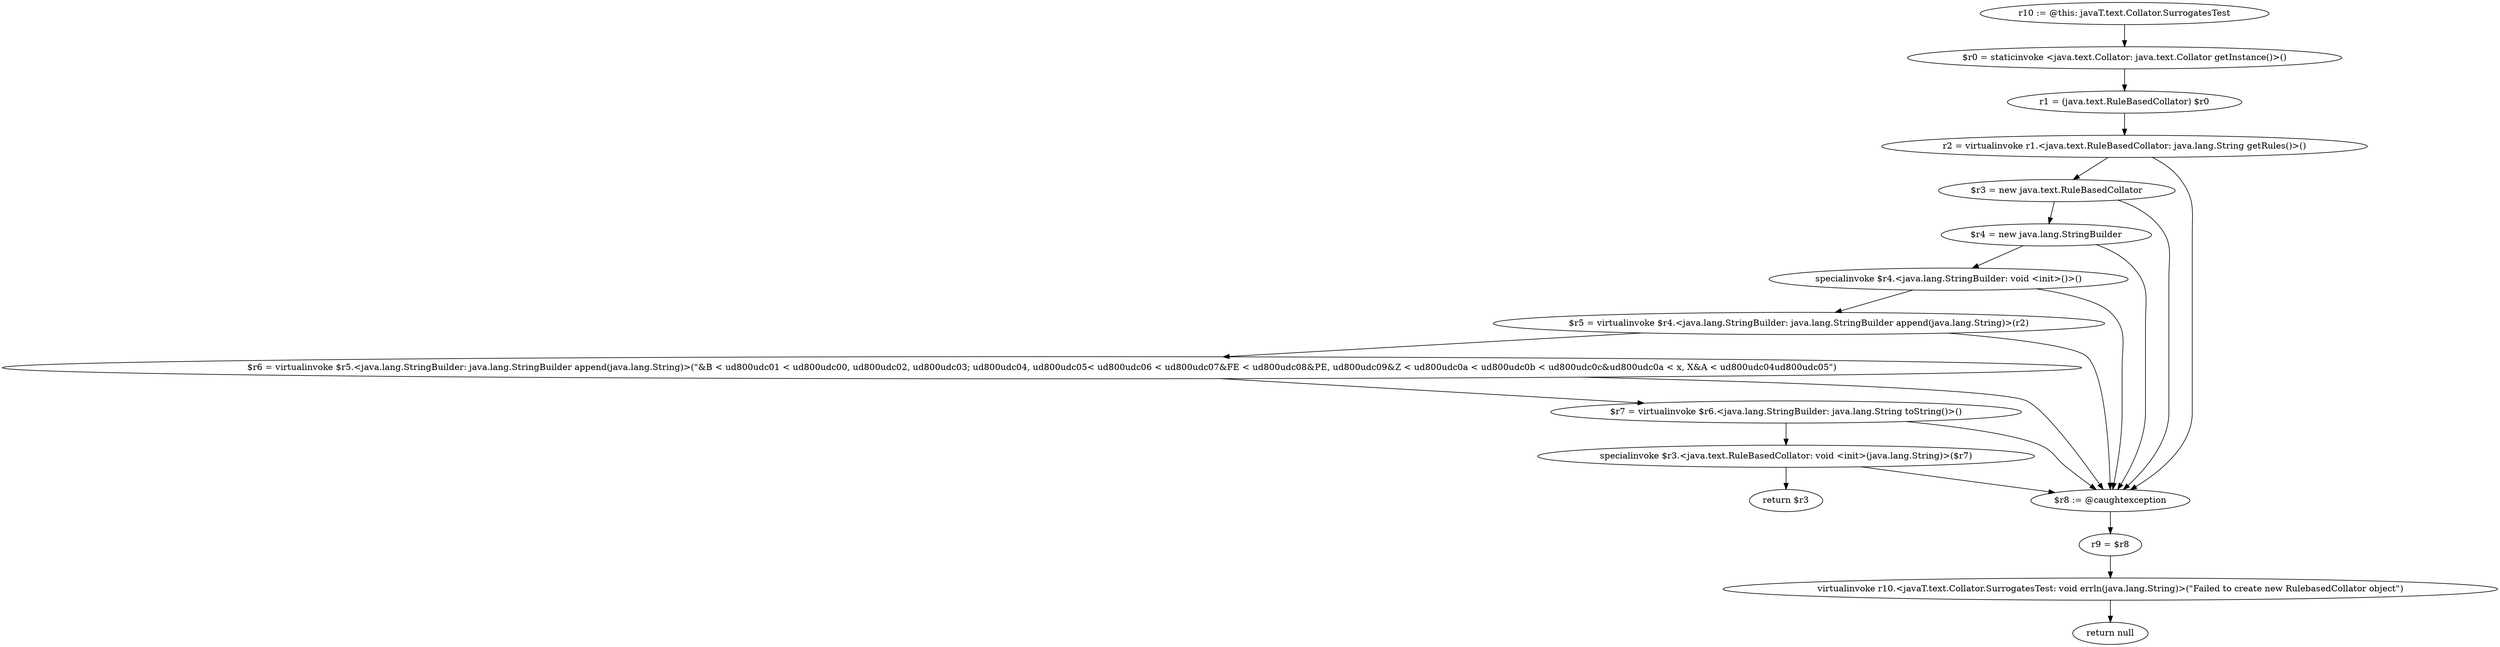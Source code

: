 digraph "unitGraph" {
    "r10 := @this: javaT.text.Collator.SurrogatesTest"
    "$r0 = staticinvoke <java.text.Collator: java.text.Collator getInstance()>()"
    "r1 = (java.text.RuleBasedCollator) $r0"
    "r2 = virtualinvoke r1.<java.text.RuleBasedCollator: java.lang.String getRules()>()"
    "$r3 = new java.text.RuleBasedCollator"
    "$r4 = new java.lang.StringBuilder"
    "specialinvoke $r4.<java.lang.StringBuilder: void <init>()>()"
    "$r5 = virtualinvoke $r4.<java.lang.StringBuilder: java.lang.StringBuilder append(java.lang.String)>(r2)"
    "$r6 = virtualinvoke $r5.<java.lang.StringBuilder: java.lang.StringBuilder append(java.lang.String)>(\"&B < \ud800\udc01 < \ud800\udc00, \ud800\udc02, \ud800\udc03; \ud800\udc04, \ud800\udc05< \ud800\udc06 < \ud800\udc07&FE < \ud800\udc08&PE, \ud800\udc09&Z < \ud800\udc0a < \ud800\udc0b < \ud800\udc0c&\ud800\udc0a < x, X&A < \ud800\udc04\ud800\udc05\")"
    "$r7 = virtualinvoke $r6.<java.lang.StringBuilder: java.lang.String toString()>()"
    "specialinvoke $r3.<java.text.RuleBasedCollator: void <init>(java.lang.String)>($r7)"
    "return $r3"
    "$r8 := @caughtexception"
    "r9 = $r8"
    "virtualinvoke r10.<javaT.text.Collator.SurrogatesTest: void errln(java.lang.String)>(\"Failed to create new RulebasedCollator object\")"
    "return null"
    "r10 := @this: javaT.text.Collator.SurrogatesTest"->"$r0 = staticinvoke <java.text.Collator: java.text.Collator getInstance()>()";
    "$r0 = staticinvoke <java.text.Collator: java.text.Collator getInstance()>()"->"r1 = (java.text.RuleBasedCollator) $r0";
    "r1 = (java.text.RuleBasedCollator) $r0"->"r2 = virtualinvoke r1.<java.text.RuleBasedCollator: java.lang.String getRules()>()";
    "r2 = virtualinvoke r1.<java.text.RuleBasedCollator: java.lang.String getRules()>()"->"$r3 = new java.text.RuleBasedCollator";
    "r2 = virtualinvoke r1.<java.text.RuleBasedCollator: java.lang.String getRules()>()"->"$r8 := @caughtexception";
    "$r3 = new java.text.RuleBasedCollator"->"$r4 = new java.lang.StringBuilder";
    "$r3 = new java.text.RuleBasedCollator"->"$r8 := @caughtexception";
    "$r4 = new java.lang.StringBuilder"->"specialinvoke $r4.<java.lang.StringBuilder: void <init>()>()";
    "$r4 = new java.lang.StringBuilder"->"$r8 := @caughtexception";
    "specialinvoke $r4.<java.lang.StringBuilder: void <init>()>()"->"$r5 = virtualinvoke $r4.<java.lang.StringBuilder: java.lang.StringBuilder append(java.lang.String)>(r2)";
    "specialinvoke $r4.<java.lang.StringBuilder: void <init>()>()"->"$r8 := @caughtexception";
    "$r5 = virtualinvoke $r4.<java.lang.StringBuilder: java.lang.StringBuilder append(java.lang.String)>(r2)"->"$r6 = virtualinvoke $r5.<java.lang.StringBuilder: java.lang.StringBuilder append(java.lang.String)>(\"&B < \ud800\udc01 < \ud800\udc00, \ud800\udc02, \ud800\udc03; \ud800\udc04, \ud800\udc05< \ud800\udc06 < \ud800\udc07&FE < \ud800\udc08&PE, \ud800\udc09&Z < \ud800\udc0a < \ud800\udc0b < \ud800\udc0c&\ud800\udc0a < x, X&A < \ud800\udc04\ud800\udc05\")";
    "$r5 = virtualinvoke $r4.<java.lang.StringBuilder: java.lang.StringBuilder append(java.lang.String)>(r2)"->"$r8 := @caughtexception";
    "$r6 = virtualinvoke $r5.<java.lang.StringBuilder: java.lang.StringBuilder append(java.lang.String)>(\"&B < \ud800\udc01 < \ud800\udc00, \ud800\udc02, \ud800\udc03; \ud800\udc04, \ud800\udc05< \ud800\udc06 < \ud800\udc07&FE < \ud800\udc08&PE, \ud800\udc09&Z < \ud800\udc0a < \ud800\udc0b < \ud800\udc0c&\ud800\udc0a < x, X&A < \ud800\udc04\ud800\udc05\")"->"$r7 = virtualinvoke $r6.<java.lang.StringBuilder: java.lang.String toString()>()";
    "$r6 = virtualinvoke $r5.<java.lang.StringBuilder: java.lang.StringBuilder append(java.lang.String)>(\"&B < \ud800\udc01 < \ud800\udc00, \ud800\udc02, \ud800\udc03; \ud800\udc04, \ud800\udc05< \ud800\udc06 < \ud800\udc07&FE < \ud800\udc08&PE, \ud800\udc09&Z < \ud800\udc0a < \ud800\udc0b < \ud800\udc0c&\ud800\udc0a < x, X&A < \ud800\udc04\ud800\udc05\")"->"$r8 := @caughtexception";
    "$r7 = virtualinvoke $r6.<java.lang.StringBuilder: java.lang.String toString()>()"->"specialinvoke $r3.<java.text.RuleBasedCollator: void <init>(java.lang.String)>($r7)";
    "$r7 = virtualinvoke $r6.<java.lang.StringBuilder: java.lang.String toString()>()"->"$r8 := @caughtexception";
    "specialinvoke $r3.<java.text.RuleBasedCollator: void <init>(java.lang.String)>($r7)"->"return $r3";
    "specialinvoke $r3.<java.text.RuleBasedCollator: void <init>(java.lang.String)>($r7)"->"$r8 := @caughtexception";
    "$r8 := @caughtexception"->"r9 = $r8";
    "r9 = $r8"->"virtualinvoke r10.<javaT.text.Collator.SurrogatesTest: void errln(java.lang.String)>(\"Failed to create new RulebasedCollator object\")";
    "virtualinvoke r10.<javaT.text.Collator.SurrogatesTest: void errln(java.lang.String)>(\"Failed to create new RulebasedCollator object\")"->"return null";
}
